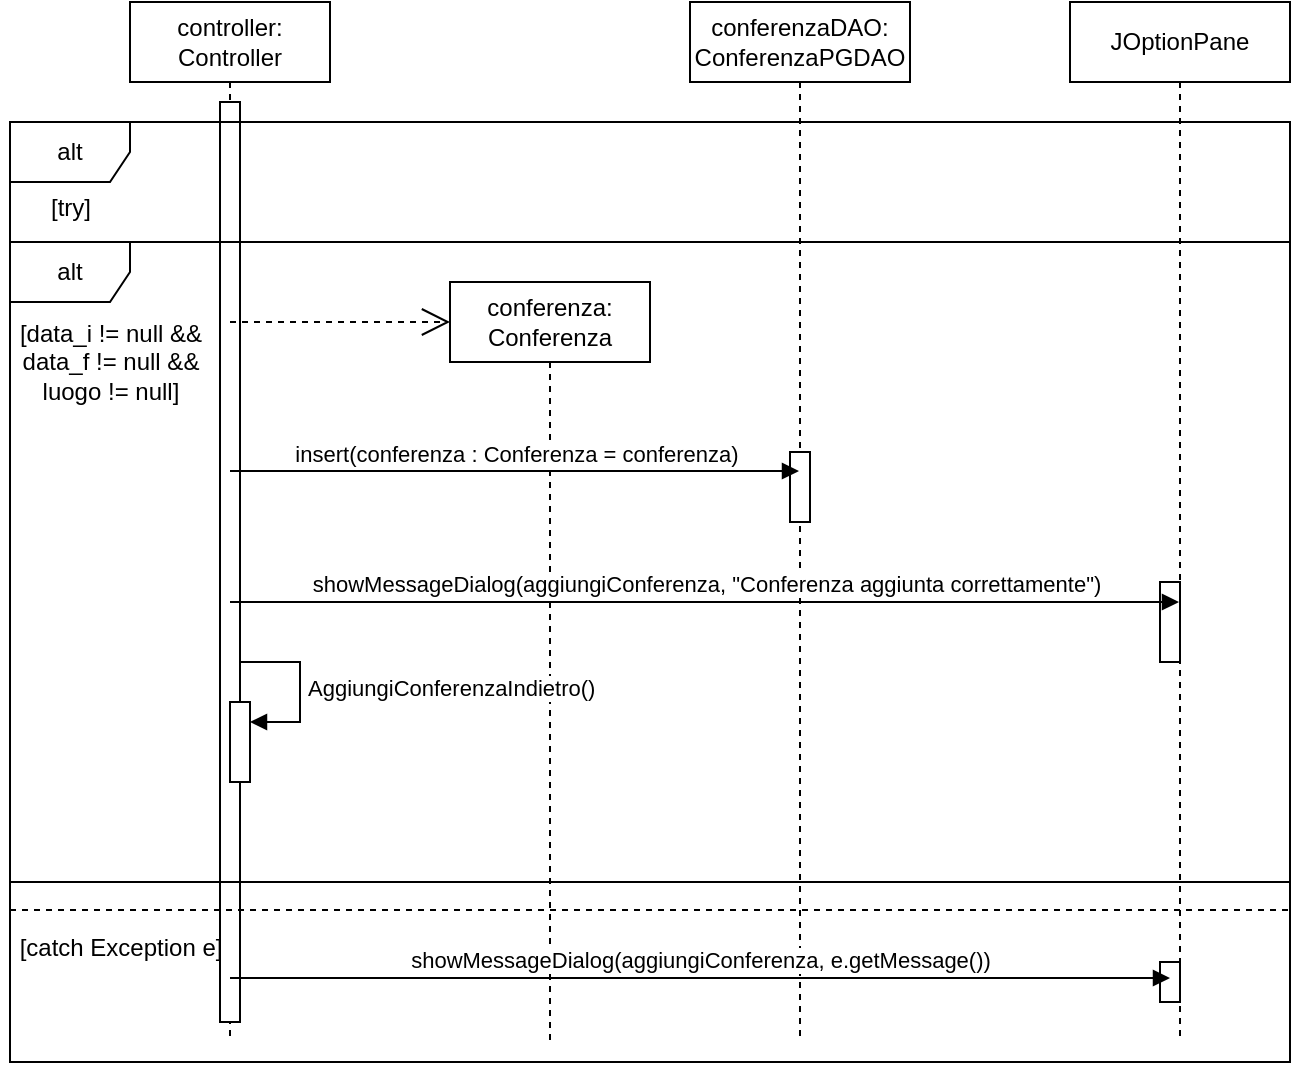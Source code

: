 <mxfile version="21.8.2" type="github">
  <diagram name="Page-1" id="2YBvvXClWsGukQMizWep">
    <mxGraphModel dx="838" dy="550" grid="1" gridSize="10" guides="1" tooltips="1" connect="1" arrows="1" fold="1" page="1" pageScale="1" pageWidth="850" pageHeight="1100" math="0" shadow="0">
      <root>
        <mxCell id="0" />
        <mxCell id="1" parent="0" />
        <mxCell id="6oe79Aadkrb5eiDNxsIn-14" value="controller:&lt;br&gt;Controller" style="shape=umlLifeline;perimeter=lifelinePerimeter;whiteSpace=wrap;html=1;container=1;dropTarget=0;collapsible=0;recursiveResize=0;outlineConnect=0;portConstraint=eastwest;newEdgeStyle={&quot;curved&quot;:0,&quot;rounded&quot;:0};" vertex="1" parent="1">
          <mxGeometry x="220" y="80" width="100" height="520" as="geometry" />
        </mxCell>
        <mxCell id="6oe79Aadkrb5eiDNxsIn-15" value="" style="html=1;points=[[0,0,0,0,5],[0,1,0,0,-5],[1,0,0,0,5],[1,1,0,0,-5]];perimeter=orthogonalPerimeter;outlineConnect=0;targetShapes=umlLifeline;portConstraint=eastwest;newEdgeStyle={&quot;curved&quot;:0,&quot;rounded&quot;:0};" vertex="1" parent="6oe79Aadkrb5eiDNxsIn-14">
          <mxGeometry x="45" y="50" width="10" height="460" as="geometry" />
        </mxCell>
        <mxCell id="6oe79Aadkrb5eiDNxsIn-17" value="alt" style="shape=umlFrame;whiteSpace=wrap;html=1;pointerEvents=0;" vertex="1" parent="1">
          <mxGeometry x="160" y="140" width="640" height="470" as="geometry" />
        </mxCell>
        <mxCell id="6oe79Aadkrb5eiDNxsIn-18" value="[try]" style="text;html=1;align=center;verticalAlign=middle;resizable=0;points=[];autosize=1;strokeColor=none;fillColor=none;" vertex="1" parent="1">
          <mxGeometry x="170" y="168" width="40" height="30" as="geometry" />
        </mxCell>
        <mxCell id="6oe79Aadkrb5eiDNxsIn-19" value="" style="line;strokeWidth=1;fillColor=none;align=left;verticalAlign=middle;spacingTop=-1;spacingLeft=3;spacingRight=3;rotatable=0;labelPosition=right;points=[];portConstraint=eastwest;strokeColor=inherit;dashed=1;" vertex="1" parent="1">
          <mxGeometry x="160" y="530" width="640" height="8" as="geometry" />
        </mxCell>
        <mxCell id="6oe79Aadkrb5eiDNxsIn-20" value="[catch Exception e]" style="text;html=1;align=center;verticalAlign=middle;resizable=0;points=[];autosize=1;strokeColor=none;fillColor=none;" vertex="1" parent="1">
          <mxGeometry x="155" y="538" width="120" height="30" as="geometry" />
        </mxCell>
        <mxCell id="6oe79Aadkrb5eiDNxsIn-22" value="alt" style="shape=umlFrame;whiteSpace=wrap;html=1;pointerEvents=0;" vertex="1" parent="1">
          <mxGeometry x="160" y="200" width="640" height="320" as="geometry" />
        </mxCell>
        <mxCell id="6oe79Aadkrb5eiDNxsIn-23" value="[data_i != null &amp;amp;&amp;amp;&lt;br&gt;data_f != null &amp;amp;&amp;amp;&lt;br&gt;luogo != null]" style="text;html=1;align=center;verticalAlign=middle;resizable=0;points=[];autosize=1;strokeColor=none;fillColor=none;" vertex="1" parent="1">
          <mxGeometry x="155" y="230" width="110" height="60" as="geometry" />
        </mxCell>
        <mxCell id="6oe79Aadkrb5eiDNxsIn-24" value="" style="endArrow=open;endSize=12;dashed=1;html=1;rounded=0;" edge="1" parent="1">
          <mxGeometry width="160" relative="1" as="geometry">
            <mxPoint x="270" y="240" as="sourcePoint" />
            <mxPoint x="380" y="240" as="targetPoint" />
          </mxGeometry>
        </mxCell>
        <mxCell id="6oe79Aadkrb5eiDNxsIn-26" value="conferenza:&lt;br&gt;Conferenza" style="shape=umlLifeline;perimeter=lifelinePerimeter;whiteSpace=wrap;html=1;container=1;dropTarget=0;collapsible=0;recursiveResize=0;outlineConnect=0;portConstraint=eastwest;newEdgeStyle={&quot;curved&quot;:0,&quot;rounded&quot;:0};" vertex="1" parent="1">
          <mxGeometry x="380" y="220" width="100" height="380" as="geometry" />
        </mxCell>
        <mxCell id="6oe79Aadkrb5eiDNxsIn-27" value="conferenzaDAO:&lt;br&gt;ConferenzaPGDAO" style="shape=umlLifeline;perimeter=lifelinePerimeter;whiteSpace=wrap;html=1;container=1;dropTarget=0;collapsible=0;recursiveResize=0;outlineConnect=0;portConstraint=eastwest;newEdgeStyle={&quot;curved&quot;:0,&quot;rounded&quot;:0};" vertex="1" parent="1">
          <mxGeometry x="500" y="80" width="110" height="520" as="geometry" />
        </mxCell>
        <mxCell id="6oe79Aadkrb5eiDNxsIn-29" value="" style="html=1;points=[[0,0,0,0,5],[0,1,0,0,-5],[1,0,0,0,5],[1,1,0,0,-5]];perimeter=orthogonalPerimeter;outlineConnect=0;targetShapes=umlLifeline;portConstraint=eastwest;newEdgeStyle={&quot;curved&quot;:0,&quot;rounded&quot;:0};" vertex="1" parent="6oe79Aadkrb5eiDNxsIn-27">
          <mxGeometry x="50" y="225" width="10" height="35" as="geometry" />
        </mxCell>
        <mxCell id="6oe79Aadkrb5eiDNxsIn-28" value="insert(conferenza : Conferenza = conferenza)" style="html=1;verticalAlign=bottom;endArrow=block;curved=0;rounded=0;" edge="1" parent="1" target="6oe79Aadkrb5eiDNxsIn-27">
          <mxGeometry width="80" relative="1" as="geometry">
            <mxPoint x="270" y="314.5" as="sourcePoint" />
            <mxPoint x="350" y="314.5" as="targetPoint" />
          </mxGeometry>
        </mxCell>
        <mxCell id="6oe79Aadkrb5eiDNxsIn-30" value="JOptionPane" style="shape=umlLifeline;perimeter=lifelinePerimeter;whiteSpace=wrap;html=1;container=1;dropTarget=0;collapsible=0;recursiveResize=0;outlineConnect=0;portConstraint=eastwest;newEdgeStyle={&quot;curved&quot;:0,&quot;rounded&quot;:0};" vertex="1" parent="1">
          <mxGeometry x="690" y="80" width="110" height="520" as="geometry" />
        </mxCell>
        <mxCell id="6oe79Aadkrb5eiDNxsIn-33" value="" style="html=1;points=[[0,0,0,0,5],[0,1,0,0,-5],[1,0,0,0,5],[1,1,0,0,-5]];perimeter=orthogonalPerimeter;outlineConnect=0;targetShapes=umlLifeline;portConstraint=eastwest;newEdgeStyle={&quot;curved&quot;:0,&quot;rounded&quot;:0};" vertex="1" parent="6oe79Aadkrb5eiDNxsIn-30">
          <mxGeometry x="45" y="290" width="10" height="40" as="geometry" />
        </mxCell>
        <mxCell id="6oe79Aadkrb5eiDNxsIn-36" value="" style="html=1;points=[[0,0,0,0,5],[0,1,0,0,-5],[1,0,0,0,5],[1,1,0,0,-5]];perimeter=orthogonalPerimeter;outlineConnect=0;targetShapes=umlLifeline;portConstraint=eastwest;newEdgeStyle={&quot;curved&quot;:0,&quot;rounded&quot;:0};" vertex="1" parent="6oe79Aadkrb5eiDNxsIn-30">
          <mxGeometry x="45" y="480" width="10" height="20" as="geometry" />
        </mxCell>
        <mxCell id="6oe79Aadkrb5eiDNxsIn-32" value="showMessageDialog(aggiungiConferenza, &quot;Conferenza aggiunta correttamente&quot;)" style="html=1;verticalAlign=bottom;endArrow=block;curved=0;rounded=0;" edge="1" parent="1" target="6oe79Aadkrb5eiDNxsIn-30">
          <mxGeometry width="80" relative="1" as="geometry">
            <mxPoint x="270" y="380" as="sourcePoint" />
            <mxPoint x="350" y="380" as="targetPoint" />
          </mxGeometry>
        </mxCell>
        <mxCell id="6oe79Aadkrb5eiDNxsIn-34" value="" style="html=1;points=[[0,0,0,0,5],[0,1,0,0,-5],[1,0,0,0,5],[1,1,0,0,-5]];perimeter=orthogonalPerimeter;outlineConnect=0;targetShapes=umlLifeline;portConstraint=eastwest;newEdgeStyle={&quot;curved&quot;:0,&quot;rounded&quot;:0};" vertex="1" parent="1">
          <mxGeometry x="270" y="430" width="10" height="40" as="geometry" />
        </mxCell>
        <mxCell id="6oe79Aadkrb5eiDNxsIn-35" value="AggiungiConferenzaIndietro()" style="html=1;align=left;spacingLeft=2;endArrow=block;rounded=0;edgeStyle=orthogonalEdgeStyle;curved=0;rounded=0;" edge="1" target="6oe79Aadkrb5eiDNxsIn-34" parent="1">
          <mxGeometry relative="1" as="geometry">
            <mxPoint x="275" y="410" as="sourcePoint" />
            <Array as="points">
              <mxPoint x="305" y="440" />
            </Array>
          </mxGeometry>
        </mxCell>
        <mxCell id="6oe79Aadkrb5eiDNxsIn-37" value="showMessageDialog(aggiungiConferenza, e.getMessage())" style="html=1;verticalAlign=bottom;endArrow=block;curved=0;rounded=0;" edge="1" parent="1">
          <mxGeometry x="0.001" width="80" relative="1" as="geometry">
            <mxPoint x="270" y="568" as="sourcePoint" />
            <mxPoint x="740" y="568" as="targetPoint" />
            <mxPoint as="offset" />
          </mxGeometry>
        </mxCell>
      </root>
    </mxGraphModel>
  </diagram>
</mxfile>
